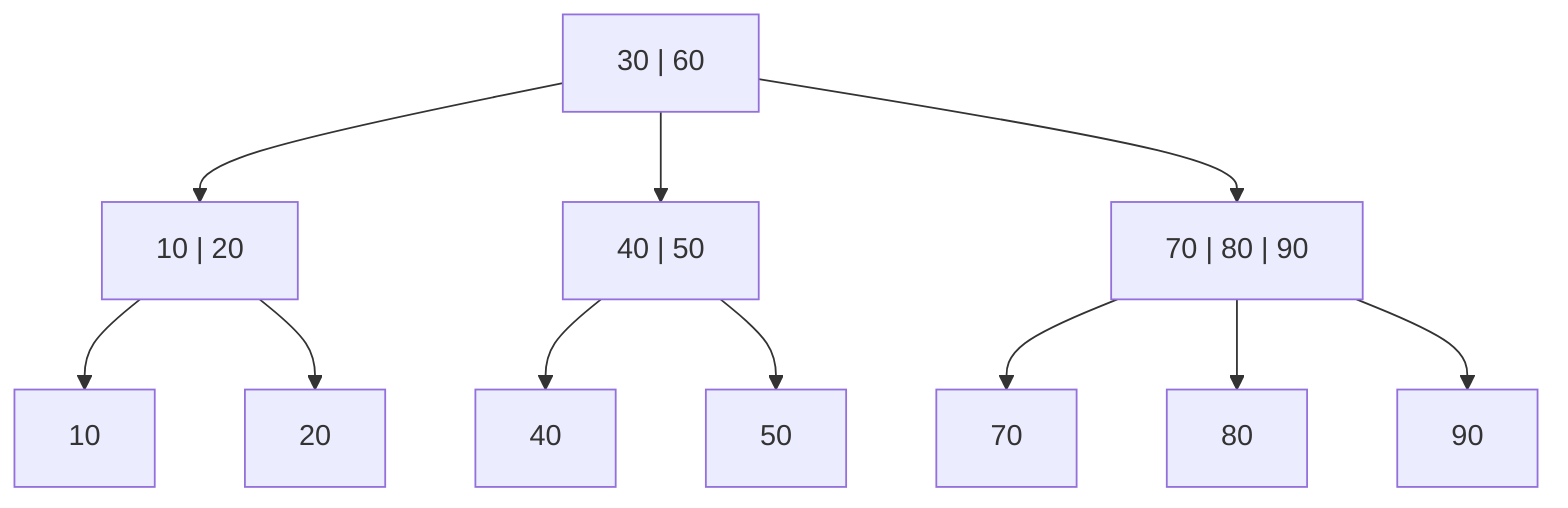 graph TD
    A["30 | 60"] --> B["10 | 20"]
    A --> C["40 | 50"]
    A --> D["70 | 80 | 90"]

    B --> E[10]
    B --> F[20]

    C --> G[40]
    C --> H[50]

    D --> I[70]
    D --> J[80]
    D --> K[90]
